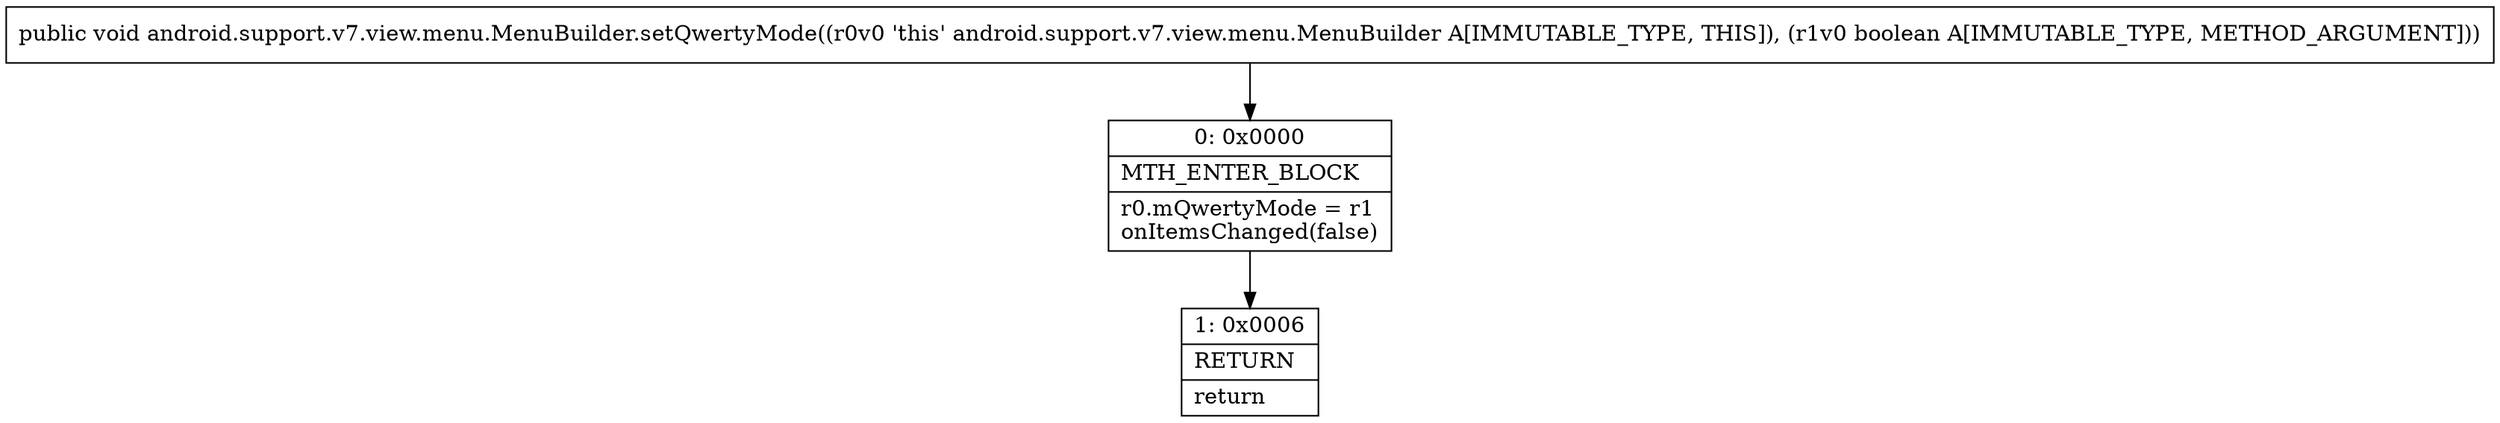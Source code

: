 digraph "CFG forandroid.support.v7.view.menu.MenuBuilder.setQwertyMode(Z)V" {
Node_0 [shape=record,label="{0\:\ 0x0000|MTH_ENTER_BLOCK\l|r0.mQwertyMode = r1\lonItemsChanged(false)\l}"];
Node_1 [shape=record,label="{1\:\ 0x0006|RETURN\l|return\l}"];
MethodNode[shape=record,label="{public void android.support.v7.view.menu.MenuBuilder.setQwertyMode((r0v0 'this' android.support.v7.view.menu.MenuBuilder A[IMMUTABLE_TYPE, THIS]), (r1v0 boolean A[IMMUTABLE_TYPE, METHOD_ARGUMENT])) }"];
MethodNode -> Node_0;
Node_0 -> Node_1;
}

